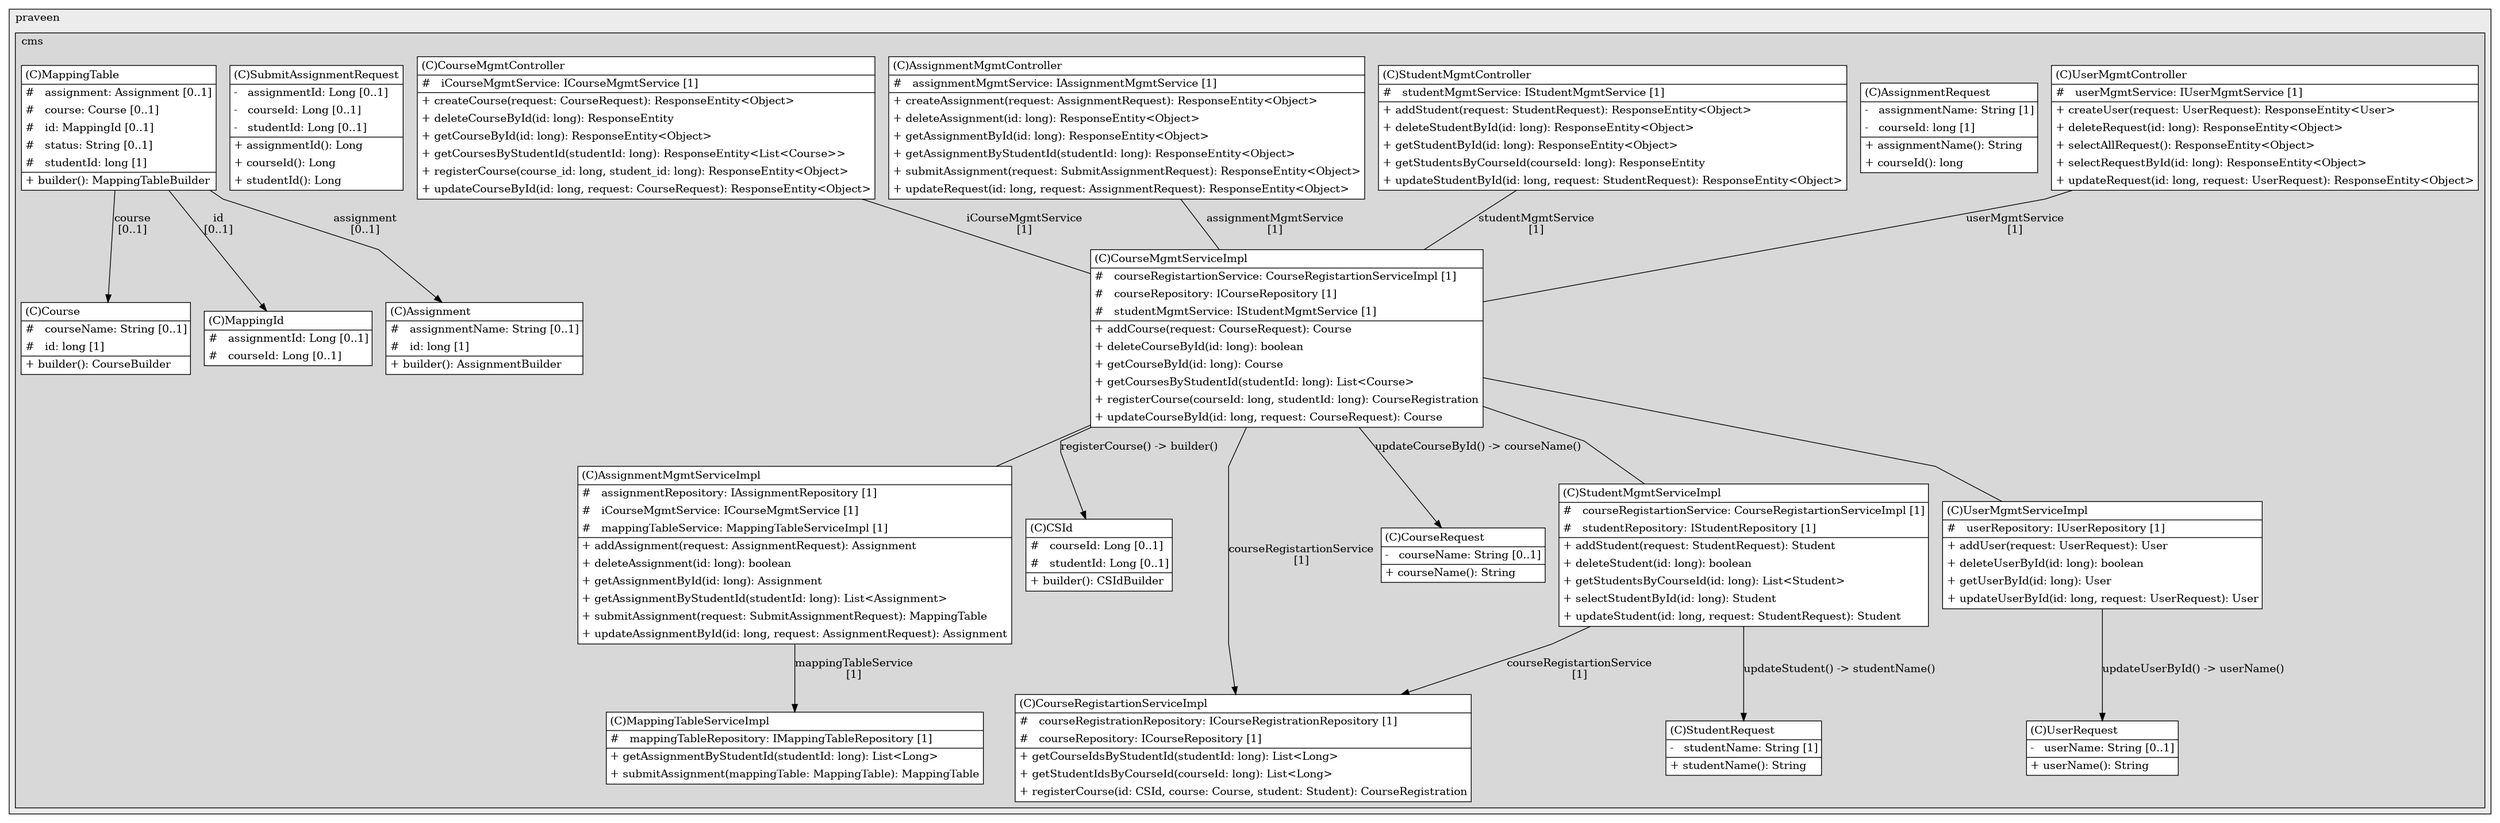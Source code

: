 @startuml

/' diagram meta data start
config=StructureConfiguration;
{
  "projectClassification": {
    "searchMode": "OpenProject", // OpenProject, AllProjects
    "includedProjects": "",
    "pathEndKeywords": "*.impl",
    "isClientPath": "",
    "isClientName": "",
    "isTestPath": "",
    "isTestName": "",
    "isMappingPath": "",
    "isMappingName": "",
    "isDataAccessPath": "",
    "isDataAccessName": "",
    "isDataStructurePath": "",
    "isDataStructureName": "",
    "isInterfaceStructuresPath": "",
    "isInterfaceStructuresName": "",
    "isEntryPointPath": "",
    "isEntryPointName": "",
    "treatFinalFieldsAsMandatory": false
  },
  "graphRestriction": {
    "classPackageExcludeFilter": "",
    "classPackageIncludeFilter": "",
    "classNameExcludeFilter": "",
    "classNameIncludeFilter": "",
    "methodNameExcludeFilter": "",
    "methodNameIncludeFilter": "",
    "removeByInheritance": "", // inheritance/annotation based filtering is done in a second step
    "removeByAnnotation": "",
    "removeByClassPackage": "", // cleanup the graph after inheritance/annotation based filtering is done
    "removeByClassName": "",
    "cutMappings": false,
    "cutEnum": true,
    "cutTests": true,
    "cutClient": true,
    "cutDataAccess": false,
    "cutInterfaceStructures": false,
    "cutDataStructures": false,
    "cutGetterAndSetter": true,
    "cutConstructors": true
  },
  "graphTraversal": {
    "forwardDepth": 6,
    "backwardDepth": 6,
    "classPackageExcludeFilter": "",
    "classPackageIncludeFilter": "",
    "classNameExcludeFilter": "",
    "classNameIncludeFilter": "",
    "methodNameExcludeFilter": "",
    "methodNameIncludeFilter": "",
    "hideMappings": false,
    "hideDataStructures": false,
    "hidePrivateMethods": true,
    "hideInterfaceCalls": true, // indirection: implementation -> interface (is hidden) -> implementation
    "onlyShowApplicationEntryPoints": false, // root node is included
    "useMethodCallsForStructureDiagram": "ForwardOnly" // ForwardOnly, BothDirections, No
  },
  "details": {
    "aggregation": "GroupByClass", // ByClass, GroupByClass, None
    "showClassGenericTypes": true,
    "showMethods": true,
    "showMethodParameterNames": true,
    "showMethodParameterTypes": true,
    "showMethodReturnType": true,
    "showPackageLevels": 2,
    "showDetailedClassStructure": true
  },
  "rootClass": "s.praveen.cms.service.impl.CourseMgmtServiceImpl",
  "extensionCallbackMethod": "" // qualified.class.name#methodName - signature: public static String method(String)
}
diagram meta data end '/



digraph g {
    rankdir="TB"
    splines=polyline
    

'nodes 
subgraph cluster_321882441 { 
   	label=praveen
	labeljust=l
	fillcolor="#ececec"
	style=filled
   
   subgraph cluster_1915834990 { 
   	label=cms
	labeljust=l
	fillcolor="#d8d8d8"
	style=filled
   
   Assignment1994342141[
	label=<<TABLE BORDER="1" CELLBORDER="0" CELLPADDING="4" CELLSPACING="0">
<TR><TD ALIGN="LEFT" >(C)Assignment</TD></TR>
<HR/>
<TR><TD ALIGN="LEFT" >#   assignmentName: String [0..1]</TD></TR>
<TR><TD ALIGN="LEFT" >#   id: long [1]</TD></TR>
<HR/>
<TR><TD ALIGN="LEFT" >+ builder(): AssignmentBuilder</TD></TR>
</TABLE>>
	style=filled
	margin=0
	shape=plaintext
	fillcolor="#FFFFFF"
];

AssignmentMgmtController1177992531[
	label=<<TABLE BORDER="1" CELLBORDER="0" CELLPADDING="4" CELLSPACING="0">
<TR><TD ALIGN="LEFT" >(C)AssignmentMgmtController</TD></TR>
<HR/>
<TR><TD ALIGN="LEFT" >#   assignmentMgmtService: IAssignmentMgmtService [1]</TD></TR>
<HR/>
<TR><TD ALIGN="LEFT" >+ createAssignment(request: AssignmentRequest): ResponseEntity&lt;Object&gt;</TD></TR>
<TR><TD ALIGN="LEFT" >+ deleteAssignment(id: long): ResponseEntity&lt;Object&gt;</TD></TR>
<TR><TD ALIGN="LEFT" >+ getAssignmentById(id: long): ResponseEntity&lt;Object&gt;</TD></TR>
<TR><TD ALIGN="LEFT" >+ getAssignmentByStudentId(studentId: long): ResponseEntity&lt;Object&gt;</TD></TR>
<TR><TD ALIGN="LEFT" >+ submitAssignment(request: SubmitAssignmentRequest): ResponseEntity&lt;Object&gt;</TD></TR>
<TR><TD ALIGN="LEFT" >+ updateRequest(id: long, request: AssignmentRequest): ResponseEntity&lt;Object&gt;</TD></TR>
</TABLE>>
	style=filled
	margin=0
	shape=plaintext
	fillcolor="#FFFFFF"
];

AssignmentMgmtServiceImpl105350576[
	label=<<TABLE BORDER="1" CELLBORDER="0" CELLPADDING="4" CELLSPACING="0">
<TR><TD ALIGN="LEFT" >(C)AssignmentMgmtServiceImpl</TD></TR>
<HR/>
<TR><TD ALIGN="LEFT" >#   assignmentRepository: IAssignmentRepository [1]</TD></TR>
<TR><TD ALIGN="LEFT" >#   iCourseMgmtService: ICourseMgmtService [1]</TD></TR>
<TR><TD ALIGN="LEFT" >#   mappingTableService: MappingTableServiceImpl [1]</TD></TR>
<HR/>
<TR><TD ALIGN="LEFT" >+ addAssignment(request: AssignmentRequest): Assignment</TD></TR>
<TR><TD ALIGN="LEFT" >+ deleteAssignment(id: long): boolean</TD></TR>
<TR><TD ALIGN="LEFT" >+ getAssignmentById(id: long): Assignment</TD></TR>
<TR><TD ALIGN="LEFT" >+ getAssignmentByStudentId(studentId: long): List&lt;Assignment&gt;</TD></TR>
<TR><TD ALIGN="LEFT" >+ submitAssignment(request: SubmitAssignmentRequest): MappingTable</TD></TR>
<TR><TD ALIGN="LEFT" >+ updateAssignmentById(id: long, request: AssignmentRequest): Assignment</TD></TR>
</TABLE>>
	style=filled
	margin=0
	shape=plaintext
	fillcolor="#FFFFFF"
];

AssignmentRequest1044045465[
	label=<<TABLE BORDER="1" CELLBORDER="0" CELLPADDING="4" CELLSPACING="0">
<TR><TD ALIGN="LEFT" >(C)AssignmentRequest</TD></TR>
<HR/>
<TR><TD ALIGN="LEFT" >-   assignmentName: String [1]</TD></TR>
<TR><TD ALIGN="LEFT" >-   courseId: long [1]</TD></TR>
<HR/>
<TR><TD ALIGN="LEFT" >+ assignmentName(): String</TD></TR>
<TR><TD ALIGN="LEFT" >+ courseId(): long</TD></TR>
</TABLE>>
	style=filled
	margin=0
	shape=plaintext
	fillcolor="#FFFFFF"
];

CSId1994342141[
	label=<<TABLE BORDER="1" CELLBORDER="0" CELLPADDING="4" CELLSPACING="0">
<TR><TD ALIGN="LEFT" >(C)CSId</TD></TR>
<HR/>
<TR><TD ALIGN="LEFT" >#   courseId: Long [0..1]</TD></TR>
<TR><TD ALIGN="LEFT" >#   studentId: Long [0..1]</TD></TR>
<HR/>
<TR><TD ALIGN="LEFT" >+ builder(): CSIdBuilder</TD></TR>
</TABLE>>
	style=filled
	margin=0
	shape=plaintext
	fillcolor="#FFFFFF"
];

Course1994342141[
	label=<<TABLE BORDER="1" CELLBORDER="0" CELLPADDING="4" CELLSPACING="0">
<TR><TD ALIGN="LEFT" >(C)Course</TD></TR>
<HR/>
<TR><TD ALIGN="LEFT" >#   courseName: String [0..1]</TD></TR>
<TR><TD ALIGN="LEFT" >#   id: long [1]</TD></TR>
<HR/>
<TR><TD ALIGN="LEFT" >+ builder(): CourseBuilder</TD></TR>
</TABLE>>
	style=filled
	margin=0
	shape=plaintext
	fillcolor="#FFFFFF"
];

CourseMgmtController1177992531[
	label=<<TABLE BORDER="1" CELLBORDER="0" CELLPADDING="4" CELLSPACING="0">
<TR><TD ALIGN="LEFT" >(C)CourseMgmtController</TD></TR>
<HR/>
<TR><TD ALIGN="LEFT" >#   iCourseMgmtService: ICourseMgmtService [1]</TD></TR>
<HR/>
<TR><TD ALIGN="LEFT" >+ createCourse(request: CourseRequest): ResponseEntity&lt;Object&gt;</TD></TR>
<TR><TD ALIGN="LEFT" >+ deleteCourseById(id: long): ResponseEntity</TD></TR>
<TR><TD ALIGN="LEFT" >+ getCourseById(id: long): ResponseEntity&lt;Object&gt;</TD></TR>
<TR><TD ALIGN="LEFT" >+ getCoursesByStudentId(studentId: long): ResponseEntity&lt;List&lt;Course&gt;&gt;</TD></TR>
<TR><TD ALIGN="LEFT" >+ registerCourse(course_id: long, student_id: long): ResponseEntity&lt;Object&gt;</TD></TR>
<TR><TD ALIGN="LEFT" >+ updateCourseById(id: long, request: CourseRequest): ResponseEntity&lt;Object&gt;</TD></TR>
</TABLE>>
	style=filled
	margin=0
	shape=plaintext
	fillcolor="#FFFFFF"
];

CourseMgmtServiceImpl105350576[
	label=<<TABLE BORDER="1" CELLBORDER="0" CELLPADDING="4" CELLSPACING="0">
<TR><TD ALIGN="LEFT" >(C)CourseMgmtServiceImpl</TD></TR>
<HR/>
<TR><TD ALIGN="LEFT" >#   courseRegistartionService: CourseRegistartionServiceImpl [1]</TD></TR>
<TR><TD ALIGN="LEFT" >#   courseRepository: ICourseRepository [1]</TD></TR>
<TR><TD ALIGN="LEFT" >#   studentMgmtService: IStudentMgmtService [1]</TD></TR>
<HR/>
<TR><TD ALIGN="LEFT" >+ addCourse(request: CourseRequest): Course</TD></TR>
<TR><TD ALIGN="LEFT" >+ deleteCourseById(id: long): boolean</TD></TR>
<TR><TD ALIGN="LEFT" >+ getCourseById(id: long): Course</TD></TR>
<TR><TD ALIGN="LEFT" >+ getCoursesByStudentId(studentId: long): List&lt;Course&gt;</TD></TR>
<TR><TD ALIGN="LEFT" >+ registerCourse(courseId: long, studentId: long): CourseRegistration</TD></TR>
<TR><TD ALIGN="LEFT" >+ updateCourseById(id: long, request: CourseRequest): Course</TD></TR>
</TABLE>>
	style=filled
	margin=0
	shape=plaintext
	fillcolor="#FFFFFF"
];

CourseRegistartionServiceImpl105350576[
	label=<<TABLE BORDER="1" CELLBORDER="0" CELLPADDING="4" CELLSPACING="0">
<TR><TD ALIGN="LEFT" >(C)CourseRegistartionServiceImpl</TD></TR>
<HR/>
<TR><TD ALIGN="LEFT" >#   courseRegistrationRepository: ICourseRegistrationRepository [1]</TD></TR>
<TR><TD ALIGN="LEFT" >#   courseRepository: ICourseRepository [1]</TD></TR>
<HR/>
<TR><TD ALIGN="LEFT" >+ getCourseIdsByStudentId(studentId: long): List&lt;Long&gt;</TD></TR>
<TR><TD ALIGN="LEFT" >+ getStudentIdsByCourseId(courseId: long): List&lt;Long&gt;</TD></TR>
<TR><TD ALIGN="LEFT" >+ registerCourse(id: CSId, course: Course, student: Student): CourseRegistration</TD></TR>
</TABLE>>
	style=filled
	margin=0
	shape=plaintext
	fillcolor="#FFFFFF"
];

CourseRequest1044045465[
	label=<<TABLE BORDER="1" CELLBORDER="0" CELLPADDING="4" CELLSPACING="0">
<TR><TD ALIGN="LEFT" >(C)CourseRequest</TD></TR>
<HR/>
<TR><TD ALIGN="LEFT" >-   courseName: String [0..1]</TD></TR>
<HR/>
<TR><TD ALIGN="LEFT" >+ courseName(): String</TD></TR>
</TABLE>>
	style=filled
	margin=0
	shape=plaintext
	fillcolor="#FFFFFF"
];

MappingId1994342141[
	label=<<TABLE BORDER="1" CELLBORDER="0" CELLPADDING="4" CELLSPACING="0">
<TR><TD ALIGN="LEFT" >(C)MappingId</TD></TR>
<HR/>
<TR><TD ALIGN="LEFT" >#   assignmentId: Long [0..1]</TD></TR>
<TR><TD ALIGN="LEFT" >#   courseId: Long [0..1]</TD></TR>
</TABLE>>
	style=filled
	margin=0
	shape=plaintext
	fillcolor="#FFFFFF"
];

MappingTable1994342141[
	label=<<TABLE BORDER="1" CELLBORDER="0" CELLPADDING="4" CELLSPACING="0">
<TR><TD ALIGN="LEFT" >(C)MappingTable</TD></TR>
<HR/>
<TR><TD ALIGN="LEFT" >#   assignment: Assignment [0..1]</TD></TR>
<TR><TD ALIGN="LEFT" >#   course: Course [0..1]</TD></TR>
<TR><TD ALIGN="LEFT" >#   id: MappingId [0..1]</TD></TR>
<TR><TD ALIGN="LEFT" >#   status: String [0..1]</TD></TR>
<TR><TD ALIGN="LEFT" >#   studentId: long [1]</TD></TR>
<HR/>
<TR><TD ALIGN="LEFT" >+ builder(): MappingTableBuilder</TD></TR>
</TABLE>>
	style=filled
	margin=0
	shape=plaintext
	fillcolor="#FFFFFF"
];

MappingTableServiceImpl105350576[
	label=<<TABLE BORDER="1" CELLBORDER="0" CELLPADDING="4" CELLSPACING="0">
<TR><TD ALIGN="LEFT" >(C)MappingTableServiceImpl</TD></TR>
<HR/>
<TR><TD ALIGN="LEFT" >#   mappingTableRepository: IMappingTableRepository [1]</TD></TR>
<HR/>
<TR><TD ALIGN="LEFT" >+ getAssignmentByStudentId(studentId: long): List&lt;Long&gt;</TD></TR>
<TR><TD ALIGN="LEFT" >+ submitAssignment(mappingTable: MappingTable): MappingTable</TD></TR>
</TABLE>>
	style=filled
	margin=0
	shape=plaintext
	fillcolor="#FFFFFF"
];

StudentMgmtController1177992531[
	label=<<TABLE BORDER="1" CELLBORDER="0" CELLPADDING="4" CELLSPACING="0">
<TR><TD ALIGN="LEFT" >(C)StudentMgmtController</TD></TR>
<HR/>
<TR><TD ALIGN="LEFT" >#   studentMgmtService: IStudentMgmtService [1]</TD></TR>
<HR/>
<TR><TD ALIGN="LEFT" >+ addStudent(request: StudentRequest): ResponseEntity&lt;Object&gt;</TD></TR>
<TR><TD ALIGN="LEFT" >+ deleteStudentById(id: long): ResponseEntity&lt;Object&gt;</TD></TR>
<TR><TD ALIGN="LEFT" >+ getStudentById(id: long): ResponseEntity&lt;Object&gt;</TD></TR>
<TR><TD ALIGN="LEFT" >+ getStudentsByCourseId(courseId: long): ResponseEntity</TD></TR>
<TR><TD ALIGN="LEFT" >+ updateStudentById(id: long, request: StudentRequest): ResponseEntity&lt;Object&gt;</TD></TR>
</TABLE>>
	style=filled
	margin=0
	shape=plaintext
	fillcolor="#FFFFFF"
];

StudentMgmtServiceImpl105350576[
	label=<<TABLE BORDER="1" CELLBORDER="0" CELLPADDING="4" CELLSPACING="0">
<TR><TD ALIGN="LEFT" >(C)StudentMgmtServiceImpl</TD></TR>
<HR/>
<TR><TD ALIGN="LEFT" >#   courseRegistartionService: CourseRegistartionServiceImpl [1]</TD></TR>
<TR><TD ALIGN="LEFT" >#   studentRepository: IStudentRepository [1]</TD></TR>
<HR/>
<TR><TD ALIGN="LEFT" >+ addStudent(request: StudentRequest): Student</TD></TR>
<TR><TD ALIGN="LEFT" >+ deleteStudent(id: long): boolean</TD></TR>
<TR><TD ALIGN="LEFT" >+ getStudentsByCourseId(id: long): List&lt;Student&gt;</TD></TR>
<TR><TD ALIGN="LEFT" >+ selectStudentById(id: long): Student</TD></TR>
<TR><TD ALIGN="LEFT" >+ updateStudent(id: long, request: StudentRequest): Student</TD></TR>
</TABLE>>
	style=filled
	margin=0
	shape=plaintext
	fillcolor="#FFFFFF"
];

StudentRequest1044045465[
	label=<<TABLE BORDER="1" CELLBORDER="0" CELLPADDING="4" CELLSPACING="0">
<TR><TD ALIGN="LEFT" >(C)StudentRequest</TD></TR>
<HR/>
<TR><TD ALIGN="LEFT" >-   studentName: String [1]</TD></TR>
<HR/>
<TR><TD ALIGN="LEFT" >+ studentName(): String</TD></TR>
</TABLE>>
	style=filled
	margin=0
	shape=plaintext
	fillcolor="#FFFFFF"
];

SubmitAssignmentRequest1044045465[
	label=<<TABLE BORDER="1" CELLBORDER="0" CELLPADDING="4" CELLSPACING="0">
<TR><TD ALIGN="LEFT" >(C)SubmitAssignmentRequest</TD></TR>
<HR/>
<TR><TD ALIGN="LEFT" >-   assignmentId: Long [0..1]</TD></TR>
<TR><TD ALIGN="LEFT" >-   courseId: Long [0..1]</TD></TR>
<TR><TD ALIGN="LEFT" >-   studentId: Long [0..1]</TD></TR>
<HR/>
<TR><TD ALIGN="LEFT" >+ assignmentId(): Long</TD></TR>
<TR><TD ALIGN="LEFT" >+ courseId(): Long</TD></TR>
<TR><TD ALIGN="LEFT" >+ studentId(): Long</TD></TR>
</TABLE>>
	style=filled
	margin=0
	shape=plaintext
	fillcolor="#FFFFFF"
];

UserMgmtController1177992531[
	label=<<TABLE BORDER="1" CELLBORDER="0" CELLPADDING="4" CELLSPACING="0">
<TR><TD ALIGN="LEFT" >(C)UserMgmtController</TD></TR>
<HR/>
<TR><TD ALIGN="LEFT" >#   userMgmtService: IUserMgmtService [1]</TD></TR>
<HR/>
<TR><TD ALIGN="LEFT" >+ createUser(request: UserRequest): ResponseEntity&lt;User&gt;</TD></TR>
<TR><TD ALIGN="LEFT" >+ deleteRequest(id: long): ResponseEntity&lt;Object&gt;</TD></TR>
<TR><TD ALIGN="LEFT" >+ selectAllRequest(): ResponseEntity&lt;Object&gt;</TD></TR>
<TR><TD ALIGN="LEFT" >+ selectRequestById(id: long): ResponseEntity&lt;Object&gt;</TD></TR>
<TR><TD ALIGN="LEFT" >+ updateRequest(id: long, request: UserRequest): ResponseEntity&lt;Object&gt;</TD></TR>
</TABLE>>
	style=filled
	margin=0
	shape=plaintext
	fillcolor="#FFFFFF"
];

UserMgmtServiceImpl105350576[
	label=<<TABLE BORDER="1" CELLBORDER="0" CELLPADDING="4" CELLSPACING="0">
<TR><TD ALIGN="LEFT" >(C)UserMgmtServiceImpl</TD></TR>
<HR/>
<TR><TD ALIGN="LEFT" >#   userRepository: IUserRepository [1]</TD></TR>
<HR/>
<TR><TD ALIGN="LEFT" >+ addUser(request: UserRequest): User</TD></TR>
<TR><TD ALIGN="LEFT" >+ deleteUserById(id: long): boolean</TD></TR>
<TR><TD ALIGN="LEFT" >+ getUserById(id: long): User</TD></TR>
<TR><TD ALIGN="LEFT" >+ updateUserById(id: long, request: UserRequest): User</TD></TR>
</TABLE>>
	style=filled
	margin=0
	shape=plaintext
	fillcolor="#FFFFFF"
];

UserRequest1044045465[
	label=<<TABLE BORDER="1" CELLBORDER="0" CELLPADDING="4" CELLSPACING="0">
<TR><TD ALIGN="LEFT" >(C)UserRequest</TD></TR>
<HR/>
<TR><TD ALIGN="LEFT" >-   userName: String [0..1]</TD></TR>
<HR/>
<TR><TD ALIGN="LEFT" >+ userName(): String</TD></TR>
</TABLE>>
	style=filled
	margin=0
	shape=plaintext
	fillcolor="#FFFFFF"
];
} 
} 

'edges    
AssignmentMgmtController1177992531 -> CourseMgmtServiceImpl105350576[label="assignmentMgmtService
[1]", arrowhead=none];
AssignmentMgmtServiceImpl105350576 -> MappingTableServiceImpl105350576[label="mappingTableService
[1]"];
CourseMgmtController1177992531 -> CourseMgmtServiceImpl105350576[label="iCourseMgmtService
[1]", arrowhead=none];
CourseMgmtServiceImpl105350576 -> AssignmentMgmtServiceImpl105350576[arrowhead=none];
CourseMgmtServiceImpl105350576 -> CSId1994342141[label="registerCourse() -> builder()"];
CourseMgmtServiceImpl105350576 -> CourseRegistartionServiceImpl105350576[label="courseRegistartionService
[1]"];
CourseMgmtServiceImpl105350576 -> CourseRequest1044045465[label="updateCourseById() -> courseName()"];
CourseMgmtServiceImpl105350576 -> StudentMgmtServiceImpl105350576[arrowhead=none];
CourseMgmtServiceImpl105350576 -> UserMgmtServiceImpl105350576[arrowhead=none];
MappingTable1994342141 -> Assignment1994342141[label="assignment
[0..1]"];
MappingTable1994342141 -> Course1994342141[label="course
[0..1]"];
MappingTable1994342141 -> MappingId1994342141[label="id
[0..1]"];
StudentMgmtController1177992531 -> CourseMgmtServiceImpl105350576[label="studentMgmtService
[1]", arrowhead=none];
StudentMgmtServiceImpl105350576 -> CourseRegistartionServiceImpl105350576[label="courseRegistartionService
[1]"];
StudentMgmtServiceImpl105350576 -> StudentRequest1044045465[label="updateStudent() -> studentName()"];
UserMgmtController1177992531 -> CourseMgmtServiceImpl105350576[label="userMgmtService
[1]", arrowhead=none];
UserMgmtServiceImpl105350576 -> UserRequest1044045465[label="updateUserById() -> userName()"];
    
}
@enduml